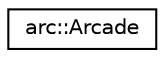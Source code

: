 digraph "Graphical Class Hierarchy"
{
 // LATEX_PDF_SIZE
  edge [fontname="Helvetica",fontsize="10",labelfontname="Helvetica",labelfontsize="10"];
  node [fontname="Helvetica",fontsize="10",shape=record];
  rankdir="LR";
  Node0 [label="arc::Arcade",height=0.2,width=0.4,color="black", fillcolor="white", style="filled",URL="$classarc_1_1Arcade.html",tooltip="Main class for the Arcade game."];
}
